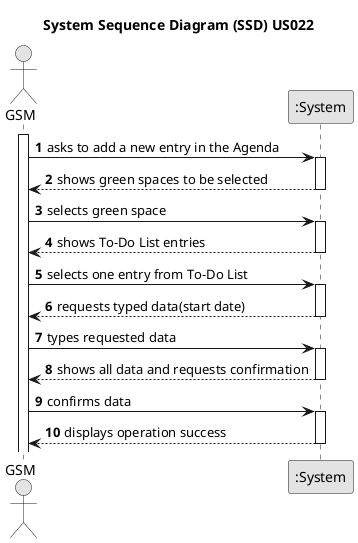 @startuml
skinparam monochrome true
skinparam packageStyle rectangle
skinparam shadowing false

title System Sequence Diagram (SSD) US022

autonumber

actor "GSM" as Employee
participant ":System" as System
activate Employee

    Employee -> System : asks to add a new entry in the Agenda
    activate System

        System --> Employee : shows green spaces to be selected
    deactivate System

    Employee -> System : selects green space
    activate System

    System --> Employee : shows To-Do List entries
        deactivate System

        Employee -> System : selects one entry from To-Do List
        activate System

        System --> Employee : requests typed data(start date)
    deactivate System

    Employee -> System : types requested data
    activate System

        System --> Employee : shows all data and requests confirmation
    deactivate System

    Employee -> System : confirms data
    activate System

        System --> Employee : displays operation success
    deactivate System

@enduml